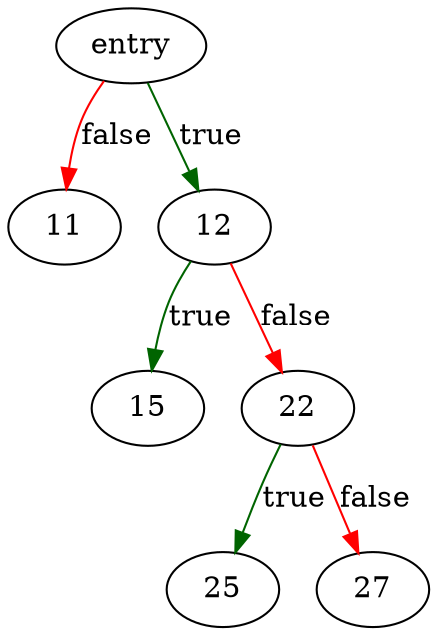 digraph "main" {
	// Node definitions.
	2 [label=entry];
	11;
	12;
	15;
	22;
	25;
	27;

	// Edge definitions.
	2 -> 11 [
		color=red
		label=false
	];
	2 -> 12 [
		color=darkgreen
		label=true
	];
	12 -> 15 [
		color=darkgreen
		label=true
	];
	12 -> 22 [
		color=red
		label=false
	];
	22 -> 25 [
		color=darkgreen
		label=true
	];
	22 -> 27 [
		color=red
		label=false
	];
}